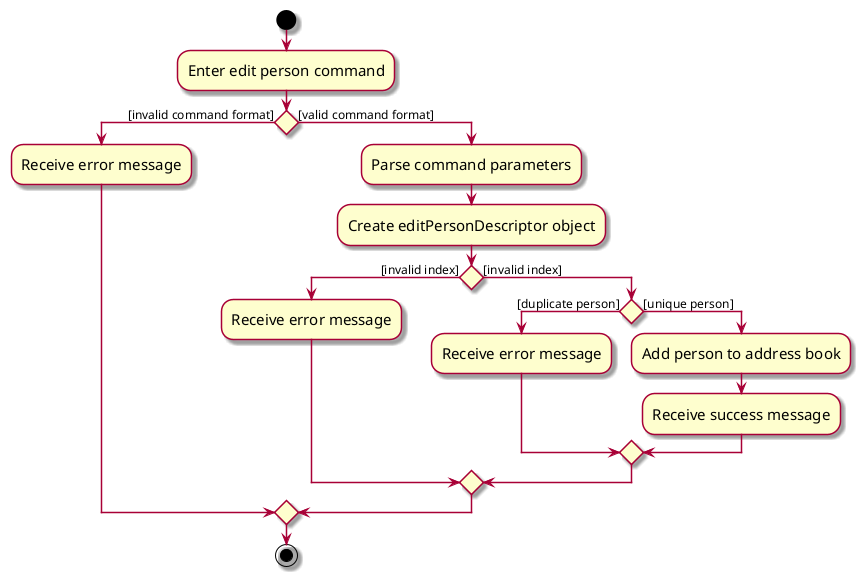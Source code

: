 @startuml
skin rose
skinparam ActivityFontSize 15
skinparam ArrowFontSize 12
start
:Enter edit person command;

'Since the beta syntax does not support placing the condition outside the
'diamond we place it as the true branch instead.

if () then ([invalid command format])
    :Receive error message;
else ([valid command format])
    :Parse command parameters;
    :Create editPersonDescriptor object;
    if() then ([invalid index])
        :Receive error message;
    else ([invalid index])
        if() then ([duplicate person])
            :Receive error message;
        else ([unique person])
            :Add person to address book;
            :Receive success message;
        endif
    endif
endif
stop
@enduml
